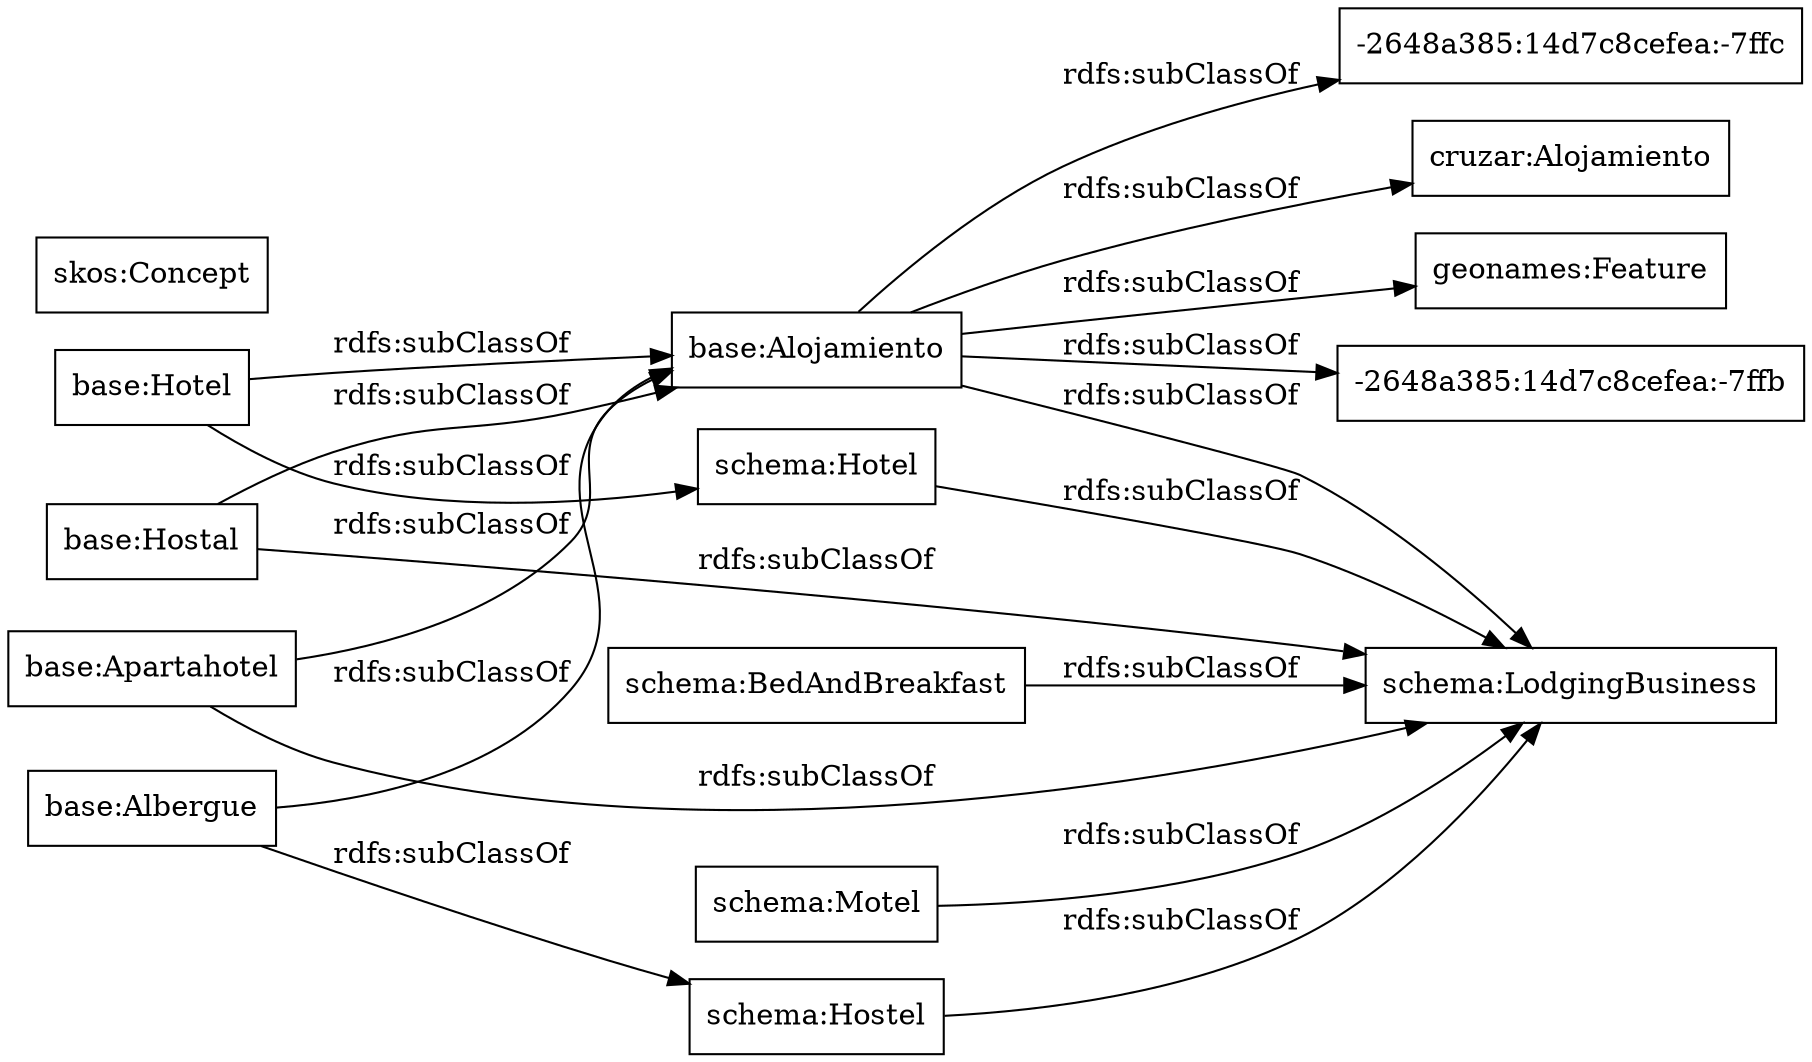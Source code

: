digraph ar2dtool_diagram { 
rankdir=LR;
size="1000"
node [shape = rectangle, color="black"]; "base:Hotel" "schema:Hostel" "base:Hostal" "cruzar:Alojamiento" "base:Alojamiento" "schema:BedAndBreakfast" "geonames:Feature" "base:Apartahotel" "schema:Motel" "schema:LodgingBusiness" "skos:Concept" "schema:Hotel" "base:Albergue" "-2648a385:14d7c8cefea:-7ffb" "-2648a385:14d7c8cefea:-7ffc" ; /*classes style*/
	"base:Alojamiento" -> "-2648a385:14d7c8cefea:-7ffc" [ label = "rdfs:subClassOf" ];
	"base:Alojamiento" -> "cruzar:Alojamiento" [ label = "rdfs:subClassOf" ];
	"base:Alojamiento" -> "-2648a385:14d7c8cefea:-7ffb" [ label = "rdfs:subClassOf" ];
	"base:Alojamiento" -> "geonames:Feature" [ label = "rdfs:subClassOf" ];
	"base:Alojamiento" -> "schema:LodgingBusiness" [ label = "rdfs:subClassOf" ];
	"schema:BedAndBreakfast" -> "schema:LodgingBusiness" [ label = "rdfs:subClassOf" ];
	"base:Albergue" -> "base:Alojamiento" [ label = "rdfs:subClassOf" ];
	"base:Albergue" -> "schema:Hostel" [ label = "rdfs:subClassOf" ];
	"base:Hostal" -> "base:Alojamiento" [ label = "rdfs:subClassOf" ];
	"base:Hostal" -> "schema:LodgingBusiness" [ label = "rdfs:subClassOf" ];
	"schema:Hotel" -> "schema:LodgingBusiness" [ label = "rdfs:subClassOf" ];
	"base:Hotel" -> "base:Alojamiento" [ label = "rdfs:subClassOf" ];
	"base:Hotel" -> "schema:Hotel" [ label = "rdfs:subClassOf" ];
	"schema:Motel" -> "schema:LodgingBusiness" [ label = "rdfs:subClassOf" ];
	"schema:Hostel" -> "schema:LodgingBusiness" [ label = "rdfs:subClassOf" ];
	"base:Apartahotel" -> "base:Alojamiento" [ label = "rdfs:subClassOf" ];
	"base:Apartahotel" -> "schema:LodgingBusiness" [ label = "rdfs:subClassOf" ];

}
